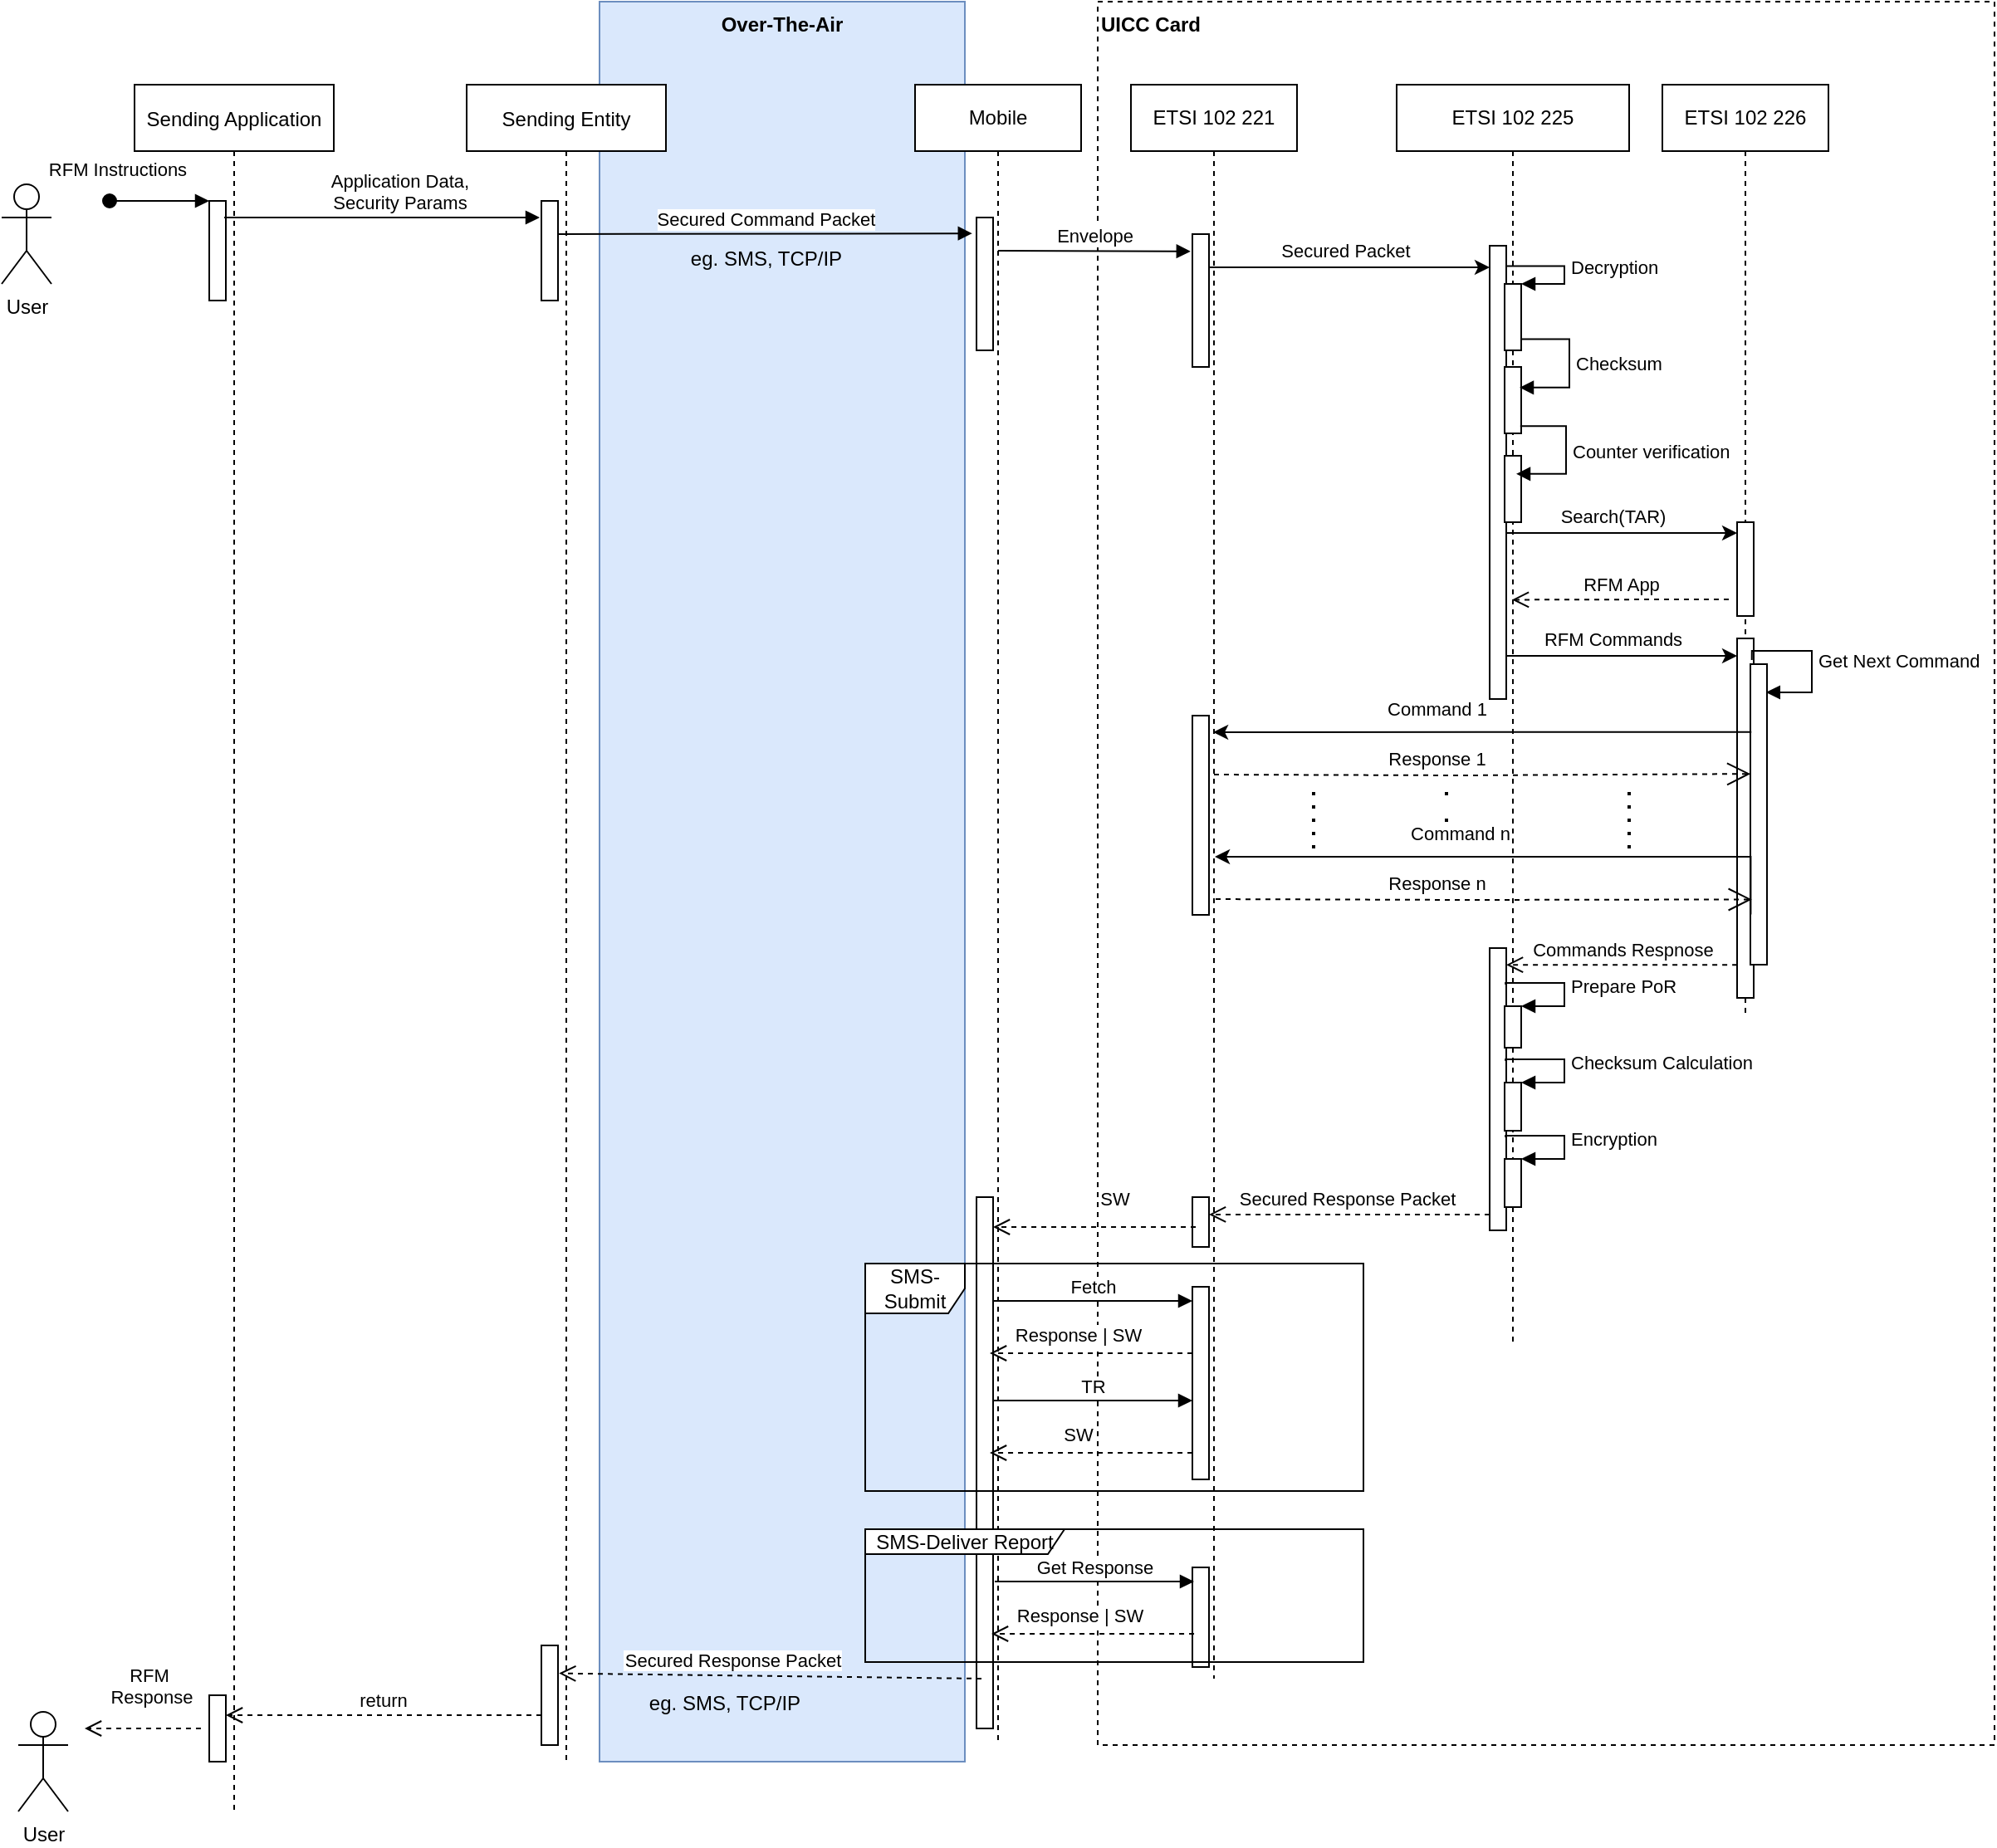 <mxfile version="20.3.0" type="device"><diagram id="kgpKYQtTHZ0yAKxKKP6v" name="Page-1"><mxGraphModel dx="1038" dy="649" grid="1" gridSize="10" guides="1" tooltips="1" connect="1" arrows="1" fold="1" page="1" pageScale="1" pageWidth="850" pageHeight="1100" math="0" shadow="0"><root><mxCell id="0"/><mxCell id="1" parent="0"/><mxCell id="sTiGqZkpb5MAHrgMykkC-47" value="" style="endArrow=none;dashed=1;html=1;dashPattern=1 3;strokeWidth=2;rounded=0;" parent="1" edge="1"><mxGeometry width="50" height="50" relative="1" as="geometry"><mxPoint x="890" y="540" as="sourcePoint"/><mxPoint x="890" y="500" as="targetPoint"/></mxGeometry></mxCell><mxCell id="sTiGqZkpb5MAHrgMykkC-13" value="UICC Card" style="rounded=0;whiteSpace=wrap;html=1;fillStyle=dots;fillColor=#FFFFFF;dashed=1;verticalAlign=top;align=left;fontStyle=1" parent="1" vertex="1"><mxGeometry x="680" y="30" width="540" height="1050" as="geometry"/></mxCell><mxCell id="sTiGqZkpb5MAHrgMykkC-5" value="Over-The-Air" style="rounded=0;whiteSpace=wrap;html=1;fillStyle=auto;fillColor=#dae8fc;strokeColor=#6c8ebf;labelPosition=center;verticalLabelPosition=middle;align=center;verticalAlign=top;fontStyle=1" parent="1" vertex="1"><mxGeometry x="380" y="30" width="220" height="1060" as="geometry"/></mxCell><mxCell id="3nuBFxr9cyL0pnOWT2aG-1" value="Sending Application" style="shape=umlLifeline;perimeter=lifelinePerimeter;container=1;collapsible=0;recursiveResize=0;rounded=0;shadow=0;strokeWidth=1;" parent="1" vertex="1"><mxGeometry x="100" y="80" width="120" height="1040" as="geometry"/></mxCell><mxCell id="3nuBFxr9cyL0pnOWT2aG-2" value="" style="points=[];perimeter=orthogonalPerimeter;rounded=0;shadow=0;strokeWidth=1;" parent="3nuBFxr9cyL0pnOWT2aG-1" vertex="1"><mxGeometry x="45" y="70" width="10" height="60" as="geometry"/></mxCell><mxCell id="3nuBFxr9cyL0pnOWT2aG-3" value="RFM Instructions" style="verticalAlign=bottom;startArrow=oval;endArrow=block;startSize=8;shadow=0;strokeWidth=1;" parent="3nuBFxr9cyL0pnOWT2aG-1" target="3nuBFxr9cyL0pnOWT2aG-2" edge="1"><mxGeometry x="-0.833" y="10" relative="1" as="geometry"><mxPoint x="-15" y="70" as="sourcePoint"/><mxPoint as="offset"/></mxGeometry></mxCell><mxCell id="jddZxfe7vV6Dk-wK-M4_-20" value="" style="html=1;points=[];perimeter=orthogonalPerimeter;" vertex="1" parent="3nuBFxr9cyL0pnOWT2aG-1"><mxGeometry x="45" y="970" width="10" height="40" as="geometry"/></mxCell><mxCell id="3nuBFxr9cyL0pnOWT2aG-5" value="Sending Entity" style="shape=umlLifeline;perimeter=lifelinePerimeter;container=1;collapsible=0;recursiveResize=0;rounded=0;shadow=0;strokeWidth=1;" parent="1" vertex="1"><mxGeometry x="300" y="80" width="120" height="1010" as="geometry"/></mxCell><mxCell id="3nuBFxr9cyL0pnOWT2aG-6" value="" style="points=[];perimeter=orthogonalPerimeter;rounded=0;shadow=0;strokeWidth=1;" parent="3nuBFxr9cyL0pnOWT2aG-5" vertex="1"><mxGeometry x="45" y="70" width="10" height="60" as="geometry"/></mxCell><mxCell id="sTiGqZkpb5MAHrgMykkC-6" value="Secured Command Packet" style="html=1;verticalAlign=bottom;endArrow=block;rounded=0;entryX=-0.26;entryY=0.12;entryDx=0;entryDy=0;entryPerimeter=0;" parent="3nuBFxr9cyL0pnOWT2aG-5" target="sTiGqZkpb5MAHrgMykkC-7" edge="1"><mxGeometry x="0.002" width="80" relative="1" as="geometry"><mxPoint x="55" y="90" as="sourcePoint"/><mxPoint x="135" y="90" as="targetPoint"/><mxPoint as="offset"/></mxGeometry></mxCell><mxCell id="jddZxfe7vV6Dk-wK-M4_-19" value="" style="html=1;points=[];perimeter=orthogonalPerimeter;" vertex="1" parent="3nuBFxr9cyL0pnOWT2aG-5"><mxGeometry x="45" y="940" width="10" height="60" as="geometry"/></mxCell><mxCell id="3nuBFxr9cyL0pnOWT2aG-7" value="return" style="verticalAlign=bottom;endArrow=open;dashed=1;endSize=8;exitX=0;exitY=0.95;shadow=0;strokeWidth=1;" parent="1" edge="1"><mxGeometry relative="1" as="geometry"><mxPoint x="155" y="1062.0" as="targetPoint"/><mxPoint x="345" y="1062.0" as="sourcePoint"/></mxGeometry></mxCell><mxCell id="3nuBFxr9cyL0pnOWT2aG-8" value="Application Data, &#10;Security Params" style="verticalAlign=bottom;endArrow=block;entryX=0;entryY=0;shadow=0;strokeWidth=1;" parent="1" edge="1"><mxGeometry x="0.116" relative="1" as="geometry"><mxPoint x="154" y="160.0" as="sourcePoint"/><mxPoint x="344" y="160.0" as="targetPoint"/><mxPoint as="offset"/></mxGeometry></mxCell><mxCell id="sTiGqZkpb5MAHrgMykkC-1" value="Mobile" style="shape=umlLifeline;perimeter=lifelinePerimeter;whiteSpace=wrap;html=1;container=1;collapsible=0;recursiveResize=0;outlineConnect=0;" parent="1" vertex="1"><mxGeometry x="570" y="80" width="100" height="1000" as="geometry"/></mxCell><mxCell id="sTiGqZkpb5MAHrgMykkC-7" value="" style="html=1;points=[];perimeter=orthogonalPerimeter;fillStyle=auto;fillColor=#FFFFFF;" parent="sTiGqZkpb5MAHrgMykkC-1" vertex="1"><mxGeometry x="37" y="80" width="10" height="80" as="geometry"/></mxCell><mxCell id="jddZxfe7vV6Dk-wK-M4_-2" value="" style="html=1;points=[];perimeter=orthogonalPerimeter;" vertex="1" parent="sTiGqZkpb5MAHrgMykkC-1"><mxGeometry x="37" y="670" width="10" height="320" as="geometry"/></mxCell><mxCell id="jddZxfe7vV6Dk-wK-M4_-3" value="Fetch" style="html=1;verticalAlign=bottom;endArrow=block;rounded=0;" edge="1" parent="sTiGqZkpb5MAHrgMykkC-1" target="jddZxfe7vV6Dk-wK-M4_-4"><mxGeometry width="80" relative="1" as="geometry"><mxPoint x="47" y="732.5" as="sourcePoint"/><mxPoint x="127" y="732.5" as="targetPoint"/></mxGeometry></mxCell><mxCell id="sTiGqZkpb5MAHrgMykkC-2" value="ETSI 102 225" style="shape=umlLifeline;perimeter=lifelinePerimeter;whiteSpace=wrap;html=1;container=1;collapsible=0;recursiveResize=0;outlineConnect=0;" parent="1" vertex="1"><mxGeometry x="860" y="80" width="140" height="760" as="geometry"/></mxCell><mxCell id="sTiGqZkpb5MAHrgMykkC-14" value="" style="html=1;points=[];perimeter=orthogonalPerimeter;fillStyle=auto;fillColor=#FFFFFF;" parent="sTiGqZkpb5MAHrgMykkC-2" vertex="1"><mxGeometry x="56" y="97" width="10" height="273" as="geometry"/></mxCell><mxCell id="sTiGqZkpb5MAHrgMykkC-20" value="" style="html=1;points=[];perimeter=orthogonalPerimeter;fillStyle=auto;fillColor=#FFFFFF;" parent="sTiGqZkpb5MAHrgMykkC-2" vertex="1"><mxGeometry x="65" y="120" width="10" height="40" as="geometry"/></mxCell><mxCell id="sTiGqZkpb5MAHrgMykkC-21" value="Decryption" style="edgeStyle=orthogonalEdgeStyle;html=1;align=left;spacingLeft=2;endArrow=block;rounded=0;entryX=1;entryY=0;exitX=1.039;exitY=0.045;exitDx=0;exitDy=0;exitPerimeter=0;" parent="sTiGqZkpb5MAHrgMykkC-2" source="sTiGqZkpb5MAHrgMykkC-14" target="sTiGqZkpb5MAHrgMykkC-20" edge="1"><mxGeometry relative="1" as="geometry"><mxPoint x="71" y="110" as="sourcePoint"/><Array as="points"><mxPoint x="101" y="110"/><mxPoint x="101" y="120"/></Array></mxGeometry></mxCell><mxCell id="sTiGqZkpb5MAHrgMykkC-22" value="" style="html=1;points=[];perimeter=orthogonalPerimeter;fillStyle=auto;fillColor=#FFFFFF;" parent="sTiGqZkpb5MAHrgMykkC-2" vertex="1"><mxGeometry x="65" y="170" width="10" height="40" as="geometry"/></mxCell><mxCell id="sTiGqZkpb5MAHrgMykkC-23" value="Checksum" style="edgeStyle=orthogonalEdgeStyle;html=1;align=left;spacingLeft=2;endArrow=block;rounded=0;entryX=0.9;entryY=0.31;exitX=1.023;exitY=0.83;exitDx=0;exitDy=0;exitPerimeter=0;entryDx=0;entryDy=0;entryPerimeter=0;" parent="sTiGqZkpb5MAHrgMykkC-2" source="sTiGqZkpb5MAHrgMykkC-20" target="sTiGqZkpb5MAHrgMykkC-22" edge="1"><mxGeometry relative="1" as="geometry"><mxPoint x="74" y="157" as="sourcePoint"/><Array as="points"><mxPoint x="104" y="153"/><mxPoint x="104" y="182"/></Array><mxPoint x="78" y="167" as="targetPoint"/></mxGeometry></mxCell><mxCell id="sTiGqZkpb5MAHrgMykkC-26" value="" style="html=1;points=[];perimeter=orthogonalPerimeter;fillStyle=auto;fillColor=#FFFFFF;" parent="sTiGqZkpb5MAHrgMykkC-2" vertex="1"><mxGeometry x="65" y="223.5" width="10" height="40" as="geometry"/></mxCell><mxCell id="sTiGqZkpb5MAHrgMykkC-48" value="" style="endArrow=none;dashed=1;html=1;dashPattern=1 3;strokeWidth=2;rounded=0;" parent="sTiGqZkpb5MAHrgMykkC-2" edge="1"><mxGeometry width="50" height="50" relative="1" as="geometry"><mxPoint x="140" y="460" as="sourcePoint"/><mxPoint x="140" y="420" as="targetPoint"/></mxGeometry></mxCell><mxCell id="sTiGqZkpb5MAHrgMykkC-49" value="" style="html=1;points=[];perimeter=orthogonalPerimeter;fillStyle=auto;fillColor=#FFFFFF;" parent="sTiGqZkpb5MAHrgMykkC-2" vertex="1"><mxGeometry x="56" y="520" width="10" height="170" as="geometry"/></mxCell><mxCell id="sTiGqZkpb5MAHrgMykkC-51" value="" style="html=1;points=[];perimeter=orthogonalPerimeter;fillStyle=auto;fillColor=#FFFFFF;" parent="sTiGqZkpb5MAHrgMykkC-2" vertex="1"><mxGeometry x="65" y="555" width="10" height="25" as="geometry"/></mxCell><mxCell id="sTiGqZkpb5MAHrgMykkC-52" value="Prepare PoR" style="edgeStyle=orthogonalEdgeStyle;html=1;align=left;spacingLeft=2;endArrow=block;rounded=0;entryX=1;entryY=0;exitX=0.963;exitY=0.213;exitDx=0;exitDy=0;exitPerimeter=0;" parent="sTiGqZkpb5MAHrgMykkC-2" target="sTiGqZkpb5MAHrgMykkC-51" edge="1"><mxGeometry relative="1" as="geometry"><mxPoint x="65.63" y="542.04" as="sourcePoint"/><Array as="points"><mxPoint x="66" y="541"/><mxPoint x="101" y="541"/><mxPoint x="101" y="555"/></Array></mxGeometry></mxCell><mxCell id="sTiGqZkpb5MAHrgMykkC-3" value="ETSI 102 226" style="shape=umlLifeline;perimeter=lifelinePerimeter;whiteSpace=wrap;html=1;container=1;collapsible=0;recursiveResize=0;outlineConnect=0;" parent="1" vertex="1"><mxGeometry x="1020" y="80" width="100" height="560" as="geometry"/></mxCell><mxCell id="sTiGqZkpb5MAHrgMykkC-16" value="" style="html=1;points=[];perimeter=orthogonalPerimeter;fillStyle=auto;fillColor=#FFFFFF;" parent="sTiGqZkpb5MAHrgMykkC-3" vertex="1"><mxGeometry x="45" y="263.5" width="10" height="56.5" as="geometry"/></mxCell><mxCell id="sTiGqZkpb5MAHrgMykkC-37" value="" style="html=1;points=[];perimeter=orthogonalPerimeter;fillStyle=auto;fillColor=#FFFFFF;" parent="sTiGqZkpb5MAHrgMykkC-3" vertex="1"><mxGeometry x="45" y="333.5" width="10" height="216.5" as="geometry"/></mxCell><mxCell id="sTiGqZkpb5MAHrgMykkC-38" value="" style="html=1;points=[];perimeter=orthogonalPerimeter;fillStyle=auto;fillColor=#FFFFFF;" parent="sTiGqZkpb5MAHrgMykkC-3" vertex="1"><mxGeometry x="53" y="349" width="10" height="181" as="geometry"/></mxCell><mxCell id="sTiGqZkpb5MAHrgMykkC-39" value="Get Next Command" style="edgeStyle=orthogonalEdgeStyle;html=1;align=left;spacingLeft=2;endArrow=block;rounded=0;entryX=0.943;entryY=0.092;exitX=0.887;exitY=0.06;exitDx=0;exitDy=0;exitPerimeter=0;entryDx=0;entryDy=0;entryPerimeter=0;" parent="sTiGqZkpb5MAHrgMykkC-3" source="sTiGqZkpb5MAHrgMykkC-37" target="sTiGqZkpb5MAHrgMykkC-38" edge="1"><mxGeometry relative="1" as="geometry"><mxPoint x="60" y="340" as="sourcePoint"/><Array as="points"><mxPoint x="54" y="341"/><mxPoint x="90" y="341"/><mxPoint x="90" y="366"/><mxPoint x="62" y="366"/></Array></mxGeometry></mxCell><mxCell id="sTiGqZkpb5MAHrgMykkC-9" value="eg. SMS, TCP/IP" style="text;html=1;resizable=0;autosize=1;align=center;verticalAlign=middle;points=[];fillColor=none;strokeColor=none;rounded=0;fillStyle=auto;" parent="1" vertex="1"><mxGeometry x="425" y="170" width="110" height="30" as="geometry"/></mxCell><mxCell id="sTiGqZkpb5MAHrgMykkC-10" value="ETSI 102 221" style="shape=umlLifeline;perimeter=lifelinePerimeter;whiteSpace=wrap;html=1;container=1;collapsible=0;recursiveResize=0;outlineConnect=0;" parent="1" vertex="1"><mxGeometry x="700" y="80" width="100" height="960" as="geometry"/></mxCell><mxCell id="sTiGqZkpb5MAHrgMykkC-12" value="" style="html=1;points=[];perimeter=orthogonalPerimeter;fillStyle=auto;fillColor=#FFFFFF;" parent="sTiGqZkpb5MAHrgMykkC-10" vertex="1"><mxGeometry x="37" y="90" width="10" height="80" as="geometry"/></mxCell><mxCell id="sTiGqZkpb5MAHrgMykkC-41" value="" style="html=1;points=[];perimeter=orthogonalPerimeter;fillStyle=auto;fillColor=#FFFFFF;" parent="sTiGqZkpb5MAHrgMykkC-10" vertex="1"><mxGeometry x="37" y="380" width="10" height="120" as="geometry"/></mxCell><mxCell id="sTiGqZkpb5MAHrgMykkC-42" value="Response 1" style="endArrow=open;endSize=12;dashed=1;html=1;rounded=0;entryX=0.009;entryY=0.365;entryDx=0;entryDy=0;entryPerimeter=0;" parent="sTiGqZkpb5MAHrgMykkC-10" target="sTiGqZkpb5MAHrgMykkC-38" edge="1"><mxGeometry x="-0.175" y="10" width="160" relative="1" as="geometry"><mxPoint x="50" y="415.52" as="sourcePoint"/><mxPoint x="365" y="416" as="targetPoint"/><Array as="points"><mxPoint x="200" y="416"/></Array><mxPoint as="offset"/></mxGeometry></mxCell><mxCell id="sTiGqZkpb5MAHrgMykkC-57" value="" style="html=1;points=[];perimeter=orthogonalPerimeter;fillStyle=auto;fillColor=#FFFFFF;" parent="sTiGqZkpb5MAHrgMykkC-10" vertex="1"><mxGeometry x="37" y="670" width="10" height="30" as="geometry"/></mxCell><mxCell id="jddZxfe7vV6Dk-wK-M4_-4" value="" style="html=1;points=[];perimeter=orthogonalPerimeter;" vertex="1" parent="sTiGqZkpb5MAHrgMykkC-10"><mxGeometry x="37" y="724" width="10" height="116" as="geometry"/></mxCell><mxCell id="jddZxfe7vV6Dk-wK-M4_-13" value="" style="html=1;points=[];perimeter=orthogonalPerimeter;" vertex="1" parent="sTiGqZkpb5MAHrgMykkC-10"><mxGeometry x="37" y="893" width="10" height="60" as="geometry"/></mxCell><mxCell id="sTiGqZkpb5MAHrgMykkC-11" value="Envelope" style="html=1;verticalAlign=bottom;endArrow=block;rounded=0;entryX=-0.109;entryY=0.13;entryDx=0;entryDy=0;entryPerimeter=0;" parent="1" target="sTiGqZkpb5MAHrgMykkC-12" edge="1"><mxGeometry width="80" relative="1" as="geometry"><mxPoint x="620" y="180" as="sourcePoint"/><mxPoint x="730" y="180" as="targetPoint"/></mxGeometry></mxCell><mxCell id="sTiGqZkpb5MAHrgMykkC-15" value="Secured Packet" style="edgeStyle=orthogonalEdgeStyle;rounded=0;orthogonalLoop=1;jettySize=auto;html=1;" parent="1" source="sTiGqZkpb5MAHrgMykkC-12" target="sTiGqZkpb5MAHrgMykkC-14" edge="1"><mxGeometry x="-0.036" y="10" relative="1" as="geometry"><Array as="points"><mxPoint x="840" y="190"/><mxPoint x="840" y="190"/></Array><mxPoint as="offset"/></mxGeometry></mxCell><mxCell id="sTiGqZkpb5MAHrgMykkC-17" value="Search(TAR)" style="edgeStyle=orthogonalEdgeStyle;rounded=0;orthogonalLoop=1;jettySize=auto;html=1;" parent="1" source="sTiGqZkpb5MAHrgMykkC-14" target="sTiGqZkpb5MAHrgMykkC-16" edge="1"><mxGeometry x="-0.079" y="10" relative="1" as="geometry"><Array as="points"><mxPoint x="990" y="350"/><mxPoint x="990" y="350"/></Array><mxPoint as="offset"/></mxGeometry></mxCell><mxCell id="sTiGqZkpb5MAHrgMykkC-27" value="Counter verification" style="edgeStyle=orthogonalEdgeStyle;html=1;align=left;spacingLeft=2;endArrow=block;rounded=0;entryX=0.9;entryY=0.31;exitX=1.14;exitY=0.84;exitDx=0;exitDy=0;exitPerimeter=0;entryDx=0;entryDy=0;entryPerimeter=0;" parent="1" edge="1"><mxGeometry relative="1" as="geometry"><mxPoint x="934.4" y="285.6" as="sourcePoint"/><Array as="points"><mxPoint x="962" y="286"/><mxPoint x="962" y="314"/></Array><mxPoint x="932" y="314.4" as="targetPoint"/></mxGeometry></mxCell><mxCell id="sTiGqZkpb5MAHrgMykkC-34" value="RFM App" style="html=1;verticalAlign=bottom;endArrow=open;dashed=1;endSize=8;rounded=0;entryX=1.348;entryY=0.781;entryDx=0;entryDy=0;entryPerimeter=0;" parent="1" target="sTiGqZkpb5MAHrgMykkC-14" edge="1"><mxGeometry relative="1" as="geometry"><mxPoint x="930" y="390" as="targetPoint"/><mxPoint x="1060" y="390" as="sourcePoint"/><Array as="points"><mxPoint x="1030" y="390"/></Array></mxGeometry></mxCell><mxCell id="sTiGqZkpb5MAHrgMykkC-35" value="RFM Commands" style="edgeStyle=orthogonalEdgeStyle;rounded=0;orthogonalLoop=1;jettySize=auto;html=1;" parent="1" edge="1"><mxGeometry x="-0.079" y="10" relative="1" as="geometry"><mxPoint x="926" y="424" as="sourcePoint"/><mxPoint x="1065" y="424" as="targetPoint"/><Array as="points"><mxPoint x="990" y="424"/><mxPoint x="990" y="424"/></Array><mxPoint as="offset"/></mxGeometry></mxCell><mxCell id="sTiGqZkpb5MAHrgMykkC-40" value="Command 1" style="edgeStyle=orthogonalEdgeStyle;rounded=0;orthogonalLoop=1;jettySize=auto;html=1;exitX=0.062;exitY=0.226;exitDx=0;exitDy=0;exitPerimeter=0;" parent="1" source="sTiGqZkpb5MAHrgMykkC-38" edge="1"><mxGeometry x="0.173" y="-14" relative="1" as="geometry"><mxPoint x="1065" y="470" as="sourcePoint"/><mxPoint x="749.548" y="470" as="targetPoint"/><Array as="points"/><mxPoint as="offset"/></mxGeometry></mxCell><mxCell id="sTiGqZkpb5MAHrgMykkC-44" value="Response n" style="endArrow=open;endSize=12;dashed=1;html=1;rounded=0;entryX=0.089;entryY=0.783;entryDx=0;entryDy=0;entryPerimeter=0;" parent="1" target="sTiGqZkpb5MAHrgMykkC-38" edge="1"><mxGeometry x="-0.175" y="10" width="160" relative="1" as="geometry"><mxPoint x="751" y="570.52" as="sourcePoint"/><mxPoint x="1066" y="571" as="targetPoint"/><Array as="points"><mxPoint x="901" y="571"/></Array><mxPoint as="offset"/></mxGeometry></mxCell><mxCell id="sTiGqZkpb5MAHrgMykkC-45" value="Command n" style="edgeStyle=orthogonalEdgeStyle;rounded=0;orthogonalLoop=1;jettySize=auto;html=1;exitX=0.02;exitY=0.833;exitDx=0;exitDy=0;exitPerimeter=0;" parent="1" source="sTiGqZkpb5MAHrgMykkC-38" edge="1"><mxGeometry x="0.173" y="-14" relative="1" as="geometry"><mxPoint x="1066" y="545" as="sourcePoint"/><mxPoint x="750.548" y="545" as="targetPoint"/><Array as="points"><mxPoint x="1073" y="545"/></Array><mxPoint as="offset"/></mxGeometry></mxCell><mxCell id="sTiGqZkpb5MAHrgMykkC-46" value="" style="endArrow=none;dashed=1;html=1;dashPattern=1 3;strokeWidth=2;rounded=0;" parent="1" edge="1"><mxGeometry width="50" height="50" relative="1" as="geometry"><mxPoint x="810" y="540" as="sourcePoint"/><mxPoint x="810" y="500" as="targetPoint"/></mxGeometry></mxCell><mxCell id="sTiGqZkpb5MAHrgMykkC-50" value="Commands Respnose" style="html=1;verticalAlign=bottom;endArrow=open;dashed=1;endSize=8;rounded=0;exitX=0.006;exitY=0.908;exitDx=0;exitDy=0;exitPerimeter=0;" parent="1" source="sTiGqZkpb5MAHrgMykkC-37" target="sTiGqZkpb5MAHrgMykkC-49" edge="1"><mxGeometry relative="1" as="geometry"><mxPoint x="1060" y="610" as="sourcePoint"/><mxPoint x="980" y="610" as="targetPoint"/></mxGeometry></mxCell><mxCell id="sTiGqZkpb5MAHrgMykkC-53" value="" style="html=1;points=[];perimeter=orthogonalPerimeter;fillStyle=auto;fillColor=#FFFFFF;" parent="1" vertex="1"><mxGeometry x="925" y="681" width="10" height="29" as="geometry"/></mxCell><mxCell id="sTiGqZkpb5MAHrgMykkC-54" value="Checksum Calculation" style="edgeStyle=orthogonalEdgeStyle;html=1;align=left;spacingLeft=2;endArrow=block;rounded=0;entryX=1;entryY=0;exitX=0.963;exitY=0.213;exitDx=0;exitDy=0;exitPerimeter=0;" parent="1" target="sTiGqZkpb5MAHrgMykkC-53" edge="1"><mxGeometry relative="1" as="geometry"><mxPoint x="925.63" y="668.04" as="sourcePoint"/><Array as="points"><mxPoint x="926" y="667"/><mxPoint x="961" y="667"/><mxPoint x="961" y="681"/></Array></mxGeometry></mxCell><mxCell id="sTiGqZkpb5MAHrgMykkC-55" value="" style="html=1;points=[];perimeter=orthogonalPerimeter;fillStyle=auto;fillColor=#FFFFFF;" parent="1" vertex="1"><mxGeometry x="925" y="727" width="10" height="29" as="geometry"/></mxCell><mxCell id="sTiGqZkpb5MAHrgMykkC-56" value="Encryption" style="edgeStyle=orthogonalEdgeStyle;html=1;align=left;spacingLeft=2;endArrow=block;rounded=0;entryX=1;entryY=0;exitX=0.963;exitY=0.213;exitDx=0;exitDy=0;exitPerimeter=0;" parent="1" target="sTiGqZkpb5MAHrgMykkC-55" edge="1"><mxGeometry relative="1" as="geometry"><mxPoint x="925.63" y="714.04" as="sourcePoint"/><Array as="points"><mxPoint x="926" y="713"/><mxPoint x="961" y="713"/><mxPoint x="961" y="727"/></Array></mxGeometry></mxCell><mxCell id="sTiGqZkpb5MAHrgMykkC-58" value="Secured Response Packet" style="html=1;verticalAlign=bottom;endArrow=open;dashed=1;endSize=8;rounded=0;exitX=0.003;exitY=0.944;exitDx=0;exitDy=0;exitPerimeter=0;" parent="1" source="sTiGqZkpb5MAHrgMykkC-49" target="sTiGqZkpb5MAHrgMykkC-57" edge="1"><mxGeometry x="0.018" relative="1" as="geometry"><mxPoint x="910" y="720" as="sourcePoint"/><mxPoint x="830" y="720" as="targetPoint"/><mxPoint as="offset"/></mxGeometry></mxCell><mxCell id="jddZxfe7vV6Dk-wK-M4_-8" value="SMS-Submit" style="shape=umlFrame;whiteSpace=wrap;html=1;" vertex="1" parent="1"><mxGeometry x="540" y="790" width="300" height="137" as="geometry"/></mxCell><mxCell id="jddZxfe7vV6Dk-wK-M4_-1" value="SW" style="html=1;verticalAlign=bottom;endArrow=open;dashed=1;endSize=8;rounded=0;exitX=0.003;exitY=0.944;exitDx=0;exitDy=0;exitPerimeter=0;" edge="1" parent="1"><mxGeometry x="-0.196" y="-8" relative="1" as="geometry"><mxPoint x="739.03" y="768" as="sourcePoint"/><mxPoint x="617" y="768" as="targetPoint"/><mxPoint as="offset"/></mxGeometry></mxCell><mxCell id="jddZxfe7vV6Dk-wK-M4_-5" value="Response | SW" style="html=1;verticalAlign=bottom;endArrow=open;dashed=1;endSize=8;rounded=0;exitX=0.003;exitY=0.944;exitDx=0;exitDy=0;exitPerimeter=0;" edge="1" parent="1"><mxGeometry x="0.131" y="-2" relative="1" as="geometry"><mxPoint x="737.03" y="844" as="sourcePoint"/><mxPoint x="615" y="844" as="targetPoint"/><mxPoint as="offset"/></mxGeometry></mxCell><mxCell id="jddZxfe7vV6Dk-wK-M4_-6" value="TR" style="html=1;verticalAlign=bottom;endArrow=block;rounded=0;" edge="1" parent="1"><mxGeometry width="80" relative="1" as="geometry"><mxPoint x="617" y="872.5" as="sourcePoint"/><mxPoint x="737" y="872.5" as="targetPoint"/></mxGeometry></mxCell><mxCell id="jddZxfe7vV6Dk-wK-M4_-7" value="SW" style="html=1;verticalAlign=bottom;endArrow=open;dashed=1;endSize=8;rounded=0;exitX=0.003;exitY=0.944;exitDx=0;exitDy=0;exitPerimeter=0;" edge="1" parent="1"><mxGeometry x="0.131" y="-2" relative="1" as="geometry"><mxPoint x="737.03" y="904" as="sourcePoint"/><mxPoint x="615" y="904" as="targetPoint"/><mxPoint as="offset"/></mxGeometry></mxCell><mxCell id="jddZxfe7vV6Dk-wK-M4_-9" value="Get Response" style="html=1;verticalAlign=bottom;endArrow=block;rounded=0;" edge="1" parent="1"><mxGeometry width="80" relative="1" as="geometry"><mxPoint x="618" y="981.5" as="sourcePoint"/><mxPoint x="738" y="981.5" as="targetPoint"/></mxGeometry></mxCell><mxCell id="jddZxfe7vV6Dk-wK-M4_-10" value="Response | SW" style="html=1;verticalAlign=bottom;endArrow=open;dashed=1;endSize=8;rounded=0;exitX=0.003;exitY=0.944;exitDx=0;exitDy=0;exitPerimeter=0;" edge="1" parent="1"><mxGeometry x="0.131" y="-2" relative="1" as="geometry"><mxPoint x="738.03" y="1013" as="sourcePoint"/><mxPoint x="616" y="1013" as="targetPoint"/><mxPoint as="offset"/></mxGeometry></mxCell><mxCell id="jddZxfe7vV6Dk-wK-M4_-14" value="SMS-Deliver Report" style="shape=umlFrame;whiteSpace=wrap;html=1;width=120;height=15;" vertex="1" parent="1"><mxGeometry x="540" y="950" width="300" height="80" as="geometry"/></mxCell><mxCell id="jddZxfe7vV6Dk-wK-M4_-17" value="Secured Response Packet" style="verticalAlign=bottom;endArrow=open;dashed=1;endSize=8;exitX=0;exitY=0.95;shadow=0;strokeWidth=1;entryX=1.06;entryY=0.28;entryDx=0;entryDy=0;entryPerimeter=0;" edge="1" parent="1" target="jddZxfe7vV6Dk-wK-M4_-19"><mxGeometry x="0.176" relative="1" as="geometry"><mxPoint x="420" y="1040.0" as="targetPoint"/><mxPoint x="610" y="1040.0" as="sourcePoint"/><mxPoint as="offset"/></mxGeometry></mxCell><mxCell id="jddZxfe7vV6Dk-wK-M4_-18" value="eg. SMS, TCP/IP" style="text;html=1;resizable=0;autosize=1;align=center;verticalAlign=middle;points=[];fillColor=none;strokeColor=none;rounded=0;fillStyle=auto;" vertex="1" parent="1"><mxGeometry x="400" y="1040" width="110" height="30" as="geometry"/></mxCell><mxCell id="jddZxfe7vV6Dk-wK-M4_-21" value="User" style="shape=umlActor;verticalLabelPosition=bottom;verticalAlign=top;html=1;" vertex="1" parent="1"><mxGeometry x="20" y="140" width="30" height="60" as="geometry"/></mxCell><mxCell id="jddZxfe7vV6Dk-wK-M4_-22" value="RFM&amp;nbsp;&lt;br&gt;Response" style="html=1;verticalAlign=bottom;endArrow=open;dashed=1;endSize=8;rounded=0;" edge="1" parent="1"><mxGeometry x="-0.143" y="-10" relative="1" as="geometry"><mxPoint x="140" y="1070" as="sourcePoint"/><mxPoint x="70" y="1070" as="targetPoint"/><mxPoint as="offset"/></mxGeometry></mxCell><mxCell id="jddZxfe7vV6Dk-wK-M4_-23" value="User" style="shape=umlActor;verticalLabelPosition=bottom;verticalAlign=top;html=1;" vertex="1" parent="1"><mxGeometry x="30" y="1060" width="30" height="60" as="geometry"/></mxCell></root></mxGraphModel></diagram></mxfile>